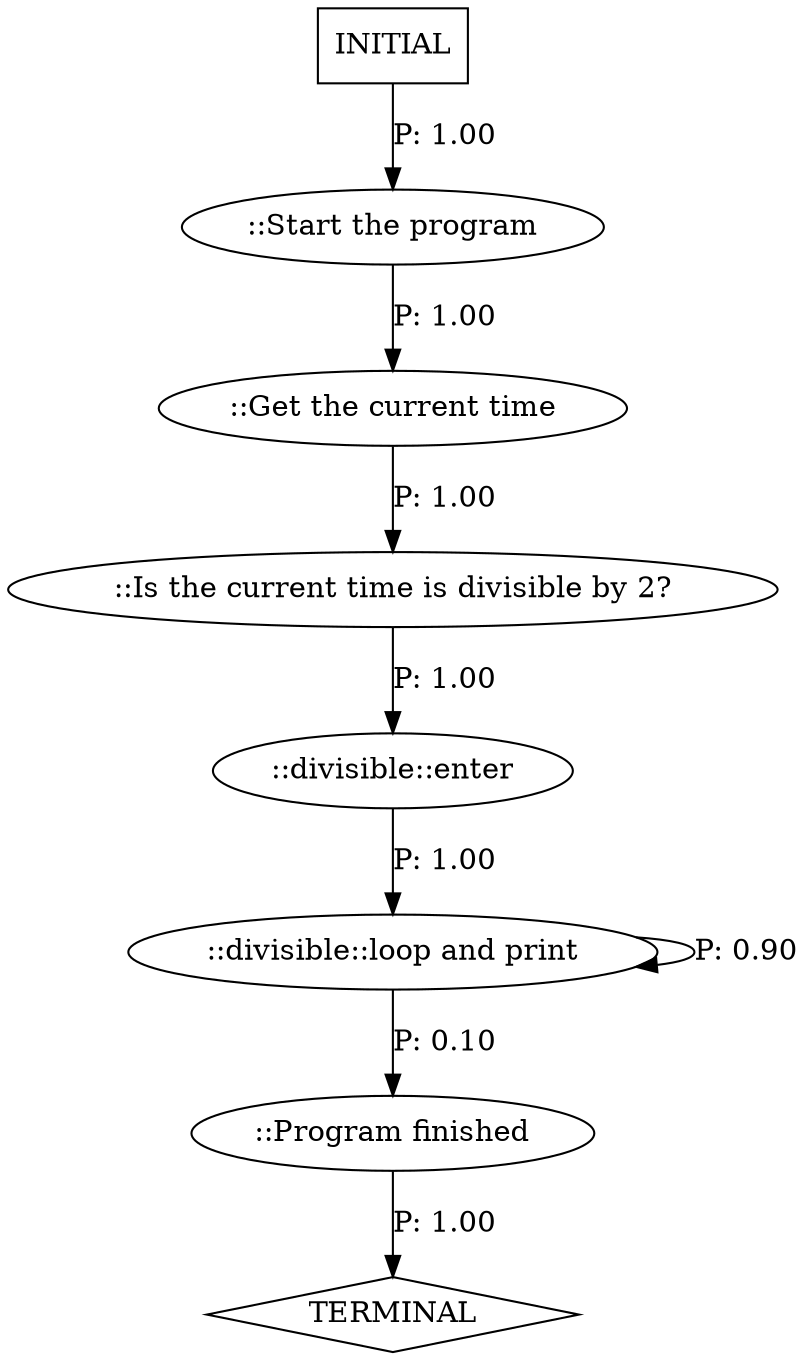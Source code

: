 digraph G {
  0 [label="::Get the current time"];
  1 [label="::Is the current time is divisible by 2?"];
  2 [label="::Program finished"];
  3 [label="::Start the program"];
  4 [label="::divisible::enter"];
  5 [label="::divisible::loop and print"];
  6 [label="TERMINAL",shape=diamond];
  7 [label="INITIAL",shape=box];
0->1 [label="P: 1.00"];
1->4 [label="P: 1.00"];
2->6 [label="P: 1.00"];
3->0 [label="P: 1.00"];
4->5 [label="P: 1.00"];
5->2 [label="P: 0.10"];
5->5 [label="P: 0.90"];
7->3 [label="P: 1.00"];
}
